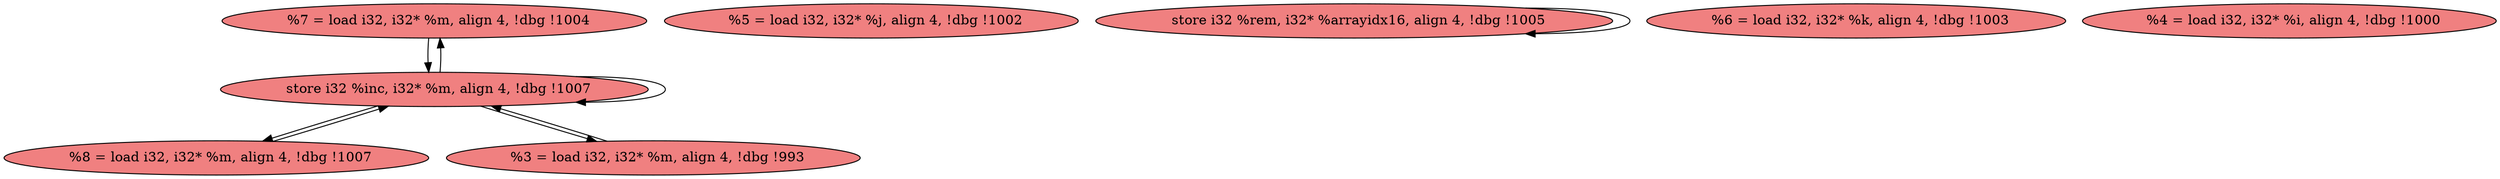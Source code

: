 
digraph G {


node117 [fillcolor=lightcoral,label="  %7 = load i32, i32* %m, align 4, !dbg !1004",shape=ellipse,style=filled ]
node110 [fillcolor=lightcoral,label="  store i32 %inc, i32* %m, align 4, !dbg !1007",shape=ellipse,style=filled ]
node111 [fillcolor=lightcoral,label="  %8 = load i32, i32* %m, align 4, !dbg !1007",shape=ellipse,style=filled ]
node112 [fillcolor=lightcoral,label="  %5 = load i32, i32* %j, align 4, !dbg !1002",shape=ellipse,style=filled ]
node113 [fillcolor=lightcoral,label="  store i32 %rem, i32* %arrayidx16, align 4, !dbg !1005",shape=ellipse,style=filled ]
node114 [fillcolor=lightcoral,label="  %3 = load i32, i32* %m, align 4, !dbg !993",shape=ellipse,style=filled ]
node116 [fillcolor=lightcoral,label="  %6 = load i32, i32* %k, align 4, !dbg !1003",shape=ellipse,style=filled ]
node115 [fillcolor=lightcoral,label="  %4 = load i32, i32* %i, align 4, !dbg !1000",shape=ellipse,style=filled ]

node110->node117 [ ]
node117->node110 [ ]
node114->node110 [ ]
node110->node111 [ ]
node110->node110 [ ]
node113->node113 [ ]
node111->node110 [ ]
node110->node114 [ ]


}
